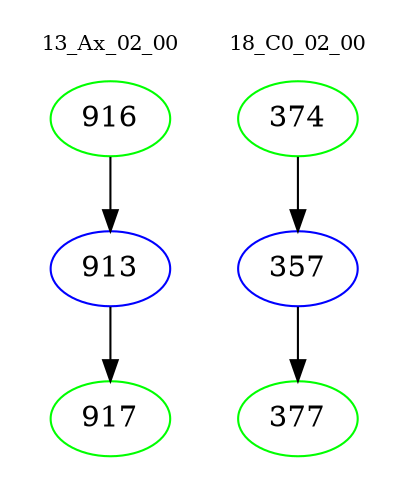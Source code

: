 digraph{
subgraph cluster_0 {
color = white
label = "13_Ax_02_00";
fontsize=10;
T0_916 [label="916", color="green"]
T0_916 -> T0_913 [color="black"]
T0_913 [label="913", color="blue"]
T0_913 -> T0_917 [color="black"]
T0_917 [label="917", color="green"]
}
subgraph cluster_1 {
color = white
label = "18_C0_02_00";
fontsize=10;
T1_374 [label="374", color="green"]
T1_374 -> T1_357 [color="black"]
T1_357 [label="357", color="blue"]
T1_357 -> T1_377 [color="black"]
T1_377 [label="377", color="green"]
}
}

